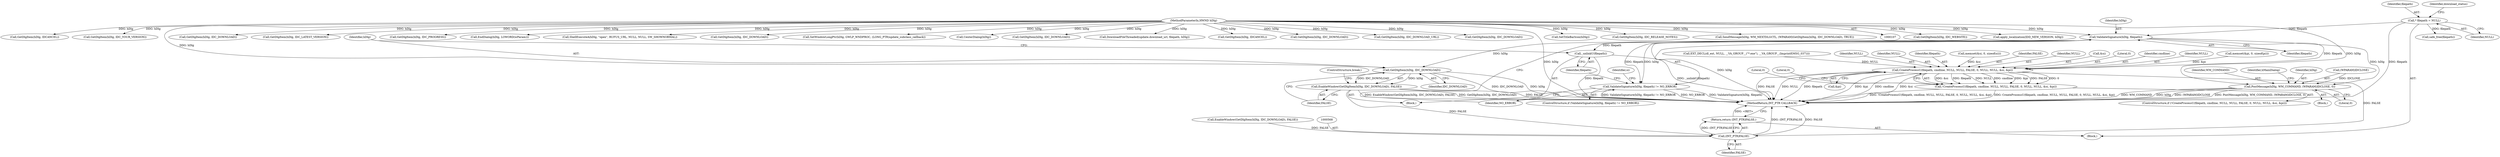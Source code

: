 digraph "0_rufus_c3c39f7f8a11f612c4ebf7affce25ec6928eb1cb_1@pointer" {
"1000358" [label="(Call,ValidateSignature(hDlg, filepath))"];
"1000108" [label="(MethodParameterIn,HWND hDlg)"];
"1000115" [label="(Call,* filepath = NULL)"];
"1000357" [label="(Call,ValidateSignature(hDlg, filepath) != NO_ERROR)"];
"1000363" [label="(Call,_unlinkU(filepath))"];
"1000366" [label="(Call,GetDlgItem(hDlg, IDC_DOWNLOAD))"];
"1000365" [label="(Call,EnableWindow(GetDlgItem(hDlg, IDC_DOWNLOAD), FALSE))"];
"1000567" [label="(Call,(INT_PTR)FALSE)"];
"1000566" [label="(Return,return (INT_PTR)FALSE;)"];
"1000391" [label="(Call,CreateProcessU(filepath, cmdline, NULL, NULL, FALSE, 0, NULL, NULL, &si, &pi))"];
"1000390" [label="(Call,!CreateProcessU(filepath, cmdline, NULL, NULL, FALSE, 0, NULL, NULL, &si, &pi))"];
"1000416" [label="(Call,PostMessage(hDlg, WM_COMMAND, (WPARAM)IDCLOSE, 0))"];
"1000361" [label="(Identifier,NO_ERROR)"];
"1000108" [label="(MethodParameterIn,HWND hDlg)"];
"1000116" [label="(Identifier,filepath)"];
"1000365" [label="(Call,EnableWindow(GetDlgItem(hDlg, IDC_DOWNLOAD), FALSE))"];
"1000268" [label="(Call,GetDlgItem(hDlg, IDC_WEBSITE))"];
"1000130" [label="(Call,EXT_DECL(dl_ext, NULL, __VA_GROUP__(\"*.exe\"), __VA_GROUP__(lmprintf(MSG_037))))"];
"1000419" [label="(Call,(WPARAM)IDCLOSE)"];
"1000418" [label="(Identifier,WM_COMMAND)"];
"1000142" [label="(Call,apply_localization(IDD_NEW_VERSION, hDlg))"];
"1000391" [label="(Call,CreateProcessU(filepath, cmdline, NULL, NULL, FALSE, 0, NULL, NULL, &si, &pi))"];
"1000117" [label="(Identifier,NULL)"];
"1000395" [label="(Identifier,NULL)"];
"1000368" [label="(Identifier,IDC_DOWNLOAD)"];
"1000394" [label="(Identifier,NULL)"];
"1000513" [label="(Call,GetDlgItem(hDlg, IDCANCEL))"];
"1000359" [label="(Identifier,hDlg)"];
"1000392" [label="(Identifier,filepath)"];
"1000197" [label="(Call,GetDlgItem(hDlg, IDC_YOUR_VERSION))"];
"1000120" [label="(Identifier,download_status)"];
"1000356" [label="(ControlStructure,if (ValidateSignature(hDlg, filepath) != NO_ERROR))"];
"1000115" [label="(Call,* filepath = NULL)"];
"1000554" [label="(Call,GetDlgItem(hDlg, IDC_DOWNLOAD))"];
"1000402" [label="(Call,&pi)"];
"1000371" [label="(Call,memset(&si, 0, sizeof(si)))"];
"1000569" [label="(Identifier,FALSE)"];
"1000212" [label="(Call,GetDlgItem(hDlg, IDC_LATEST_VERSION))"];
"1000369" [label="(Identifier,FALSE)"];
"1000570" [label="(MethodReturn,INT_PTR CALLBACK)"];
"1000240" [label="(Call,GetDlgItem(hDlg, IDC_PROGRESS))"];
"1000256" [label="(Call,EnableWindow(GetDlgItem(hDlg, IDC_DOWNLOAD), FALSE))"];
"1000362" [label="(Block,)"];
"1000363" [label="(Call,_unlinkU(filepath))"];
"1000319" [label="(Call,EndDialog(hDlg, LOWORD(wParam)))"];
"1000328" [label="(Call,ShellExecuteA(hDlg, \"open\", RUFUS_URL, NULL, NULL, SW_SHOWNORMAL))"];
"1000396" [label="(Identifier,FALSE)"];
"1000422" [label="(Literal,0)"];
"1000424" [label="(Identifier,hMainDialog)"];
"1000495" [label="(Call,GetDlgItem(hDlg, IDC_DOWNLOAD))"];
"1000156" [label="(Call,SetWindowLongPtr(hDlg, GWLP_WNDPROC, (LONG_PTR)update_subclass_callback))"];
"1000398" [label="(Identifier,NULL)"];
"1000150" [label="(Call,CenterDialog(hDlg))"];
"1000257" [label="(Call,GetDlgItem(hDlg, IDC_DOWNLOAD))"];
"1000389" [label="(ControlStructure,if (!CreateProcessU(filepath, cmdline, NULL, NULL, FALSE, 0, NULL, NULL, &si, &pi)))"];
"1000370" [label="(ControlStructure,break;)"];
"1000112" [label="(Block,)"];
"1000390" [label="(Call,!CreateProcessU(filepath, cmdline, NULL, NULL, FALSE, 0, NULL, NULL, &si, &pi))"];
"1000367" [label="(Identifier,hDlg)"];
"1000406" [label="(Literal,0)"];
"1000366" [label="(Call,GetDlgItem(hDlg, IDC_DOWNLOAD))"];
"1000377" [label="(Call,memset(&pi, 0, sizeof(pi)))"];
"1000566" [label="(Return,return (INT_PTR)FALSE;)"];
"1000400" [label="(Call,&si)"];
"1000499" [label="(Call,DownloadFileThreaded(update.download_url, filepath, hDlg))"];
"1000535" [label="(Call,GetDlgItem(hDlg, IDCANCEL))"];
"1000358" [label="(Call,ValidateSignature(hDlg, filepath))"];
"1000360" [label="(Identifier,filepath)"];
"1000317" [label="(Call,safe_free(filepath))"];
"1000364" [label="(Identifier,filepath)"];
"1000543" [label="(Call,GetDlgItem(hDlg, IDC_DOWNLOAD))"];
"1000414" [label="(Literal,0)"];
"1000233" [label="(Call,GetDlgItem(hDlg, IDC_DOWNLOAD_URL))"];
"1000518" [label="(Call,GetDlgItem(hDlg, IDC_DOWNLOAD))"];
"1000397" [label="(Literal,0)"];
"1000357" [label="(Call,ValidateSignature(hDlg, filepath) != NO_ERROR)"];
"1000148" [label="(Call,SetTitleBarIcon(hDlg))"];
"1000393" [label="(Identifier,cmdline)"];
"1000164" [label="(Call,GetDlgItem(hDlg, IDC_RELEASE_NOTES))"];
"1000567" [label="(Call,(INT_PTR)FALSE)"];
"1000416" [label="(Call,PostMessage(hDlg, WM_COMMAND, (WPARAM)IDCLOSE, 0))"];
"1000412" [label="(Block,)"];
"1000373" [label="(Identifier,si)"];
"1000399" [label="(Identifier,NULL)"];
"1000490" [label="(Call,SendMessage(hDlg, WM_NEXTDLGCTL, (WPARAM)GetDlgItem(hDlg, IDC_DOWNLOAD), TRUE))"];
"1000417" [label="(Identifier,hDlg)"];
"1000358" -> "1000357"  [label="AST: "];
"1000358" -> "1000360"  [label="CFG: "];
"1000359" -> "1000358"  [label="AST: "];
"1000360" -> "1000358"  [label="AST: "];
"1000361" -> "1000358"  [label="CFG: "];
"1000358" -> "1000570"  [label="DDG: hDlg"];
"1000358" -> "1000357"  [label="DDG: hDlg"];
"1000358" -> "1000357"  [label="DDG: filepath"];
"1000108" -> "1000358"  [label="DDG: hDlg"];
"1000115" -> "1000358"  [label="DDG: filepath"];
"1000358" -> "1000363"  [label="DDG: filepath"];
"1000358" -> "1000366"  [label="DDG: hDlg"];
"1000358" -> "1000391"  [label="DDG: filepath"];
"1000358" -> "1000416"  [label="DDG: hDlg"];
"1000108" -> "1000107"  [label="AST: "];
"1000108" -> "1000570"  [label="DDG: hDlg"];
"1000108" -> "1000142"  [label="DDG: hDlg"];
"1000108" -> "1000148"  [label="DDG: hDlg"];
"1000108" -> "1000150"  [label="DDG: hDlg"];
"1000108" -> "1000156"  [label="DDG: hDlg"];
"1000108" -> "1000164"  [label="DDG: hDlg"];
"1000108" -> "1000197"  [label="DDG: hDlg"];
"1000108" -> "1000212"  [label="DDG: hDlg"];
"1000108" -> "1000233"  [label="DDG: hDlg"];
"1000108" -> "1000240"  [label="DDG: hDlg"];
"1000108" -> "1000257"  [label="DDG: hDlg"];
"1000108" -> "1000268"  [label="DDG: hDlg"];
"1000108" -> "1000319"  [label="DDG: hDlg"];
"1000108" -> "1000328"  [label="DDG: hDlg"];
"1000108" -> "1000366"  [label="DDG: hDlg"];
"1000108" -> "1000416"  [label="DDG: hDlg"];
"1000108" -> "1000490"  [label="DDG: hDlg"];
"1000108" -> "1000495"  [label="DDG: hDlg"];
"1000108" -> "1000499"  [label="DDG: hDlg"];
"1000108" -> "1000513"  [label="DDG: hDlg"];
"1000108" -> "1000518"  [label="DDG: hDlg"];
"1000108" -> "1000535"  [label="DDG: hDlg"];
"1000108" -> "1000543"  [label="DDG: hDlg"];
"1000108" -> "1000554"  [label="DDG: hDlg"];
"1000115" -> "1000112"  [label="AST: "];
"1000115" -> "1000117"  [label="CFG: "];
"1000116" -> "1000115"  [label="AST: "];
"1000117" -> "1000115"  [label="AST: "];
"1000120" -> "1000115"  [label="CFG: "];
"1000115" -> "1000570"  [label="DDG: filepath"];
"1000115" -> "1000317"  [label="DDG: filepath"];
"1000357" -> "1000356"  [label="AST: "];
"1000357" -> "1000361"  [label="CFG: "];
"1000361" -> "1000357"  [label="AST: "];
"1000364" -> "1000357"  [label="CFG: "];
"1000373" -> "1000357"  [label="CFG: "];
"1000357" -> "1000570"  [label="DDG: NO_ERROR"];
"1000357" -> "1000570"  [label="DDG: ValidateSignature(hDlg, filepath) != NO_ERROR"];
"1000357" -> "1000570"  [label="DDG: ValidateSignature(hDlg, filepath)"];
"1000363" -> "1000362"  [label="AST: "];
"1000363" -> "1000364"  [label="CFG: "];
"1000364" -> "1000363"  [label="AST: "];
"1000367" -> "1000363"  [label="CFG: "];
"1000363" -> "1000570"  [label="DDG: filepath"];
"1000363" -> "1000570"  [label="DDG: _unlinkU(filepath)"];
"1000366" -> "1000365"  [label="AST: "];
"1000366" -> "1000368"  [label="CFG: "];
"1000367" -> "1000366"  [label="AST: "];
"1000368" -> "1000366"  [label="AST: "];
"1000369" -> "1000366"  [label="CFG: "];
"1000366" -> "1000570"  [label="DDG: IDC_DOWNLOAD"];
"1000366" -> "1000570"  [label="DDG: hDlg"];
"1000366" -> "1000365"  [label="DDG: hDlg"];
"1000366" -> "1000365"  [label="DDG: IDC_DOWNLOAD"];
"1000365" -> "1000362"  [label="AST: "];
"1000365" -> "1000369"  [label="CFG: "];
"1000369" -> "1000365"  [label="AST: "];
"1000370" -> "1000365"  [label="CFG: "];
"1000365" -> "1000570"  [label="DDG: FALSE"];
"1000365" -> "1000570"  [label="DDG: EnableWindow(GetDlgItem(hDlg, IDC_DOWNLOAD), FALSE)"];
"1000365" -> "1000570"  [label="DDG: GetDlgItem(hDlg, IDC_DOWNLOAD)"];
"1000365" -> "1000567"  [label="DDG: FALSE"];
"1000567" -> "1000566"  [label="AST: "];
"1000567" -> "1000569"  [label="CFG: "];
"1000568" -> "1000567"  [label="AST: "];
"1000569" -> "1000567"  [label="AST: "];
"1000566" -> "1000567"  [label="CFG: "];
"1000567" -> "1000570"  [label="DDG: FALSE"];
"1000567" -> "1000570"  [label="DDG: (INT_PTR)FALSE"];
"1000567" -> "1000566"  [label="DDG: (INT_PTR)FALSE"];
"1000256" -> "1000567"  [label="DDG: FALSE"];
"1000391" -> "1000567"  [label="DDG: FALSE"];
"1000566" -> "1000112"  [label="AST: "];
"1000570" -> "1000566"  [label="CFG: "];
"1000566" -> "1000570"  [label="DDG: <RET>"];
"1000391" -> "1000390"  [label="AST: "];
"1000391" -> "1000402"  [label="CFG: "];
"1000392" -> "1000391"  [label="AST: "];
"1000393" -> "1000391"  [label="AST: "];
"1000394" -> "1000391"  [label="AST: "];
"1000395" -> "1000391"  [label="AST: "];
"1000396" -> "1000391"  [label="AST: "];
"1000397" -> "1000391"  [label="AST: "];
"1000398" -> "1000391"  [label="AST: "];
"1000399" -> "1000391"  [label="AST: "];
"1000400" -> "1000391"  [label="AST: "];
"1000402" -> "1000391"  [label="AST: "];
"1000390" -> "1000391"  [label="CFG: "];
"1000391" -> "1000570"  [label="DDG: FALSE"];
"1000391" -> "1000570"  [label="DDG: NULL"];
"1000391" -> "1000570"  [label="DDG: filepath"];
"1000391" -> "1000570"  [label="DDG: &pi"];
"1000391" -> "1000570"  [label="DDG: cmdline"];
"1000391" -> "1000570"  [label="DDG: &si"];
"1000391" -> "1000390"  [label="DDG: &si"];
"1000391" -> "1000390"  [label="DDG: filepath"];
"1000391" -> "1000390"  [label="DDG: NULL"];
"1000391" -> "1000390"  [label="DDG: cmdline"];
"1000391" -> "1000390"  [label="DDG: &pi"];
"1000391" -> "1000390"  [label="DDG: FALSE"];
"1000391" -> "1000390"  [label="DDG: 0"];
"1000130" -> "1000391"  [label="DDG: NULL"];
"1000371" -> "1000391"  [label="DDG: &si"];
"1000377" -> "1000391"  [label="DDG: &pi"];
"1000390" -> "1000389"  [label="AST: "];
"1000406" -> "1000390"  [label="CFG: "];
"1000414" -> "1000390"  [label="CFG: "];
"1000390" -> "1000570"  [label="DDG: !CreateProcessU(filepath, cmdline, NULL, NULL, FALSE, 0, NULL, NULL, &si, &pi)"];
"1000390" -> "1000570"  [label="DDG: CreateProcessU(filepath, cmdline, NULL, NULL, FALSE, 0, NULL, NULL, &si, &pi)"];
"1000416" -> "1000412"  [label="AST: "];
"1000416" -> "1000422"  [label="CFG: "];
"1000417" -> "1000416"  [label="AST: "];
"1000418" -> "1000416"  [label="AST: "];
"1000419" -> "1000416"  [label="AST: "];
"1000422" -> "1000416"  [label="AST: "];
"1000424" -> "1000416"  [label="CFG: "];
"1000416" -> "1000570"  [label="DDG: PostMessage(hDlg, WM_COMMAND, (WPARAM)IDCLOSE, 0)"];
"1000416" -> "1000570"  [label="DDG: WM_COMMAND"];
"1000416" -> "1000570"  [label="DDG: hDlg"];
"1000416" -> "1000570"  [label="DDG: (WPARAM)IDCLOSE"];
"1000419" -> "1000416"  [label="DDG: IDCLOSE"];
}
